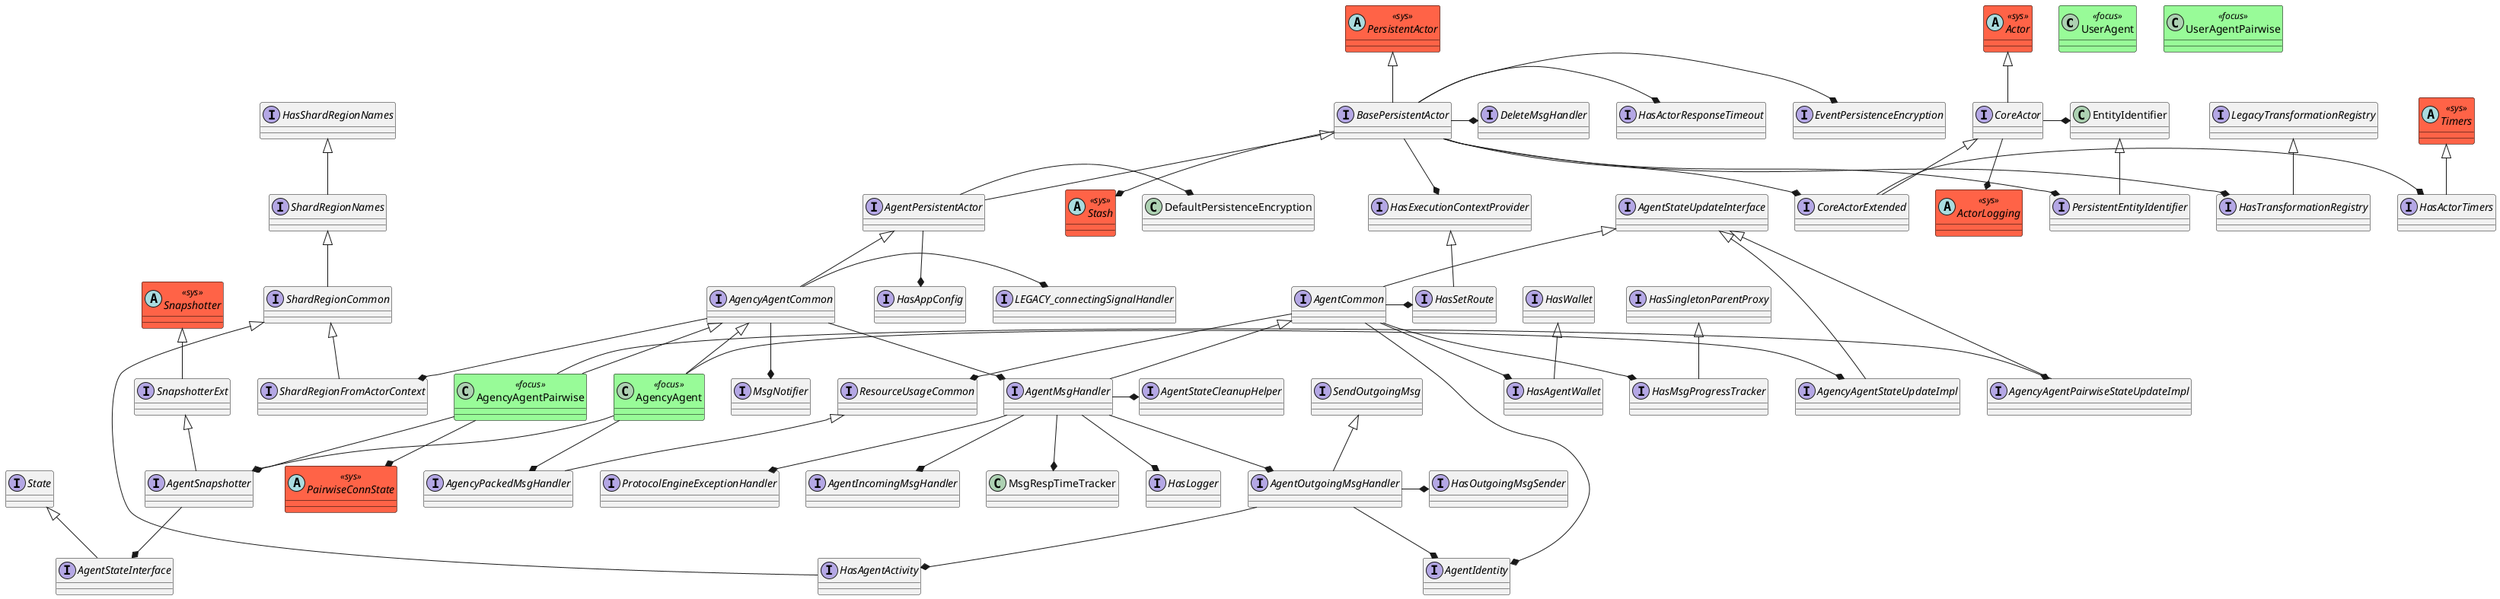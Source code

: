 @startuml
skinparam class {
    BackgroundColor<<focus>> PaleGreen
    BorderColor<<focus>> Black
    BackgroundColor<<sys>> Tomato
    BorderColor<<sys>> Black
}
class UserAgent <<focus>>
class UserAgentPairwise <<focus>>
class AgencyAgent <<focus>>
interface AgencyAgentCommon
interface AgentPersistentActor
interface BasePersistentActor
abstract class PersistentActor <<sys>>
interface EventPersistenceEncryption
interface CoreActorExtended
interface CoreActor
abstract class Actor <<sys>>
class EntityIdentifier
abstract class ActorLogging <<sys>>
interface HasActorTimers
abstract class Timers <<sys>>
interface HasActorResponseTimeout
interface DeleteMsgHandler
interface HasTransformationRegistry
interface LegacyTransformationRegistry
interface PersistentEntityIdentifier
abstract class Stash <<sys>>
interface HasExecutionContextProvider
class DefaultPersistenceEncryption
interface HasAppConfig
interface AgentMsgHandler
interface AgentCommon
interface AgentStateUpdateInterface
interface AgentIdentity
interface HasAgentWallet
interface HasWallet
interface HasSetRoute
interface HasMsgProgressTracker
interface HasSingletonParentProxy
interface ResourceUsageCommon
interface ProtocolEngineExceptionHandler
interface AgentIncomingMsgHandler
interface AgentOutgoingMsgHandler
interface SendOutgoingMsg
interface HasOutgoingMsgSender
interface HasAgentActivity
interface ShardRegionCommon
interface ShardRegionNames
interface HasShardRegionNames
class MsgRespTimeTracker
interface AgentStateCleanupHelper
interface HasLogger
interface ShardRegionFromActorContext
interface MsgNotifier
interface LEGACY_connectingSignalHandler
interface AgencyAgentStateUpdateImpl
interface AgencyPackedMsgHandler
interface AgentSnapshotter
interface AgentStateInterface
interface State
interface SnapshotterExt
abstract class Snapshotter <<sys>>
class AgencyAgentPairwise <<focus>>
interface AgencyAgentPairwiseStateUpdateImpl
abstract class PairwiseConnState <<sys>>

AgencyAgent -up-|> AgencyAgentCommon
AgencyAgent -* AgencyAgentStateUpdateImpl
AgencyAgent -* AgencyPackedMsgHandler
AgencyAgent -down-* AgentSnapshotter
AgencyAgentCommon -up-|> AgentPersistentActor
AgencyAgentCommon --* AgentMsgHandler
AgencyAgentCommon -down-* ShardRegionFromActorContext
AgencyAgentCommon --* MsgNotifier
AgencyAgentCommon -* LEGACY_connectingSignalHandler
AgentPersistentActor -up-|> BasePersistentActor
AgentPersistentActor -* DefaultPersistenceEncryption
AgentPersistentActor --* HasAppConfig
BasePersistentActor -up-|> PersistentActor
BasePersistentActor -* EventPersistenceEncryption
BasePersistentActor --* CoreActorExtended
BasePersistentActor -* HasActorResponseTimeout
BasePersistentActor -* DeleteMsgHandler
BasePersistentActor --* HasTransformationRegistry
BasePersistentActor -* PersistentEntityIdentifier
BasePersistentActor -down-* Stash
BasePersistentActor -down-* HasExecutionContextProvider
CoreActorExtended -up-|> CoreActor
CoreActorExtended -* HasActorTimers
CoreActor -up-|> Actor
CoreActor -* EntityIdentifier
CoreActor -down-* ActorLogging
HasActorTimers -up-|> Timers
HasTransformationRegistry -up-|> LegacyTransformationRegistry
PersistentEntityIdentifier -up-|> EntityIdentifier
AgentMsgHandler -up-|> AgentCommon
AgentMsgHandler -down-* ProtocolEngineExceptionHandler
AgentMsgHandler --* AgentIncomingMsgHandler
AgentMsgHandler --* AgentOutgoingMsgHandler
AgentMsgHandler -down-* MsgRespTimeTracker
AgentMsgHandler -* AgentStateCleanupHelper
AgentMsgHandler -down-* HasLogger
AgentCommon -up-|> AgentStateUpdateInterface
AgentCommon -* AgentIdentity
AgentCommon --* HasAgentWallet
AgentCommon -* HasSetRoute
AgentCommon --* HasMsgProgressTracker
AgentCommon --* ResourceUsageCommon
HasAgentWallet -up-|> HasWallet
HasSetRoute -up-|> HasExecutionContextProvider
HasMsgProgressTracker -up-|> HasSingletonParentProxy
AgentOutgoingMsgHandler -up-|> SendOutgoingMsg
AgentOutgoingMsgHandler -down-* AgentIdentity
AgentOutgoingMsgHandler -* HasOutgoingMsgSender
AgentOutgoingMsgHandler -down-* HasAgentActivity
HasAgentActivity -up-|> ShardRegionCommon
ShardRegionCommon -up-|> ShardRegionNames
ShardRegionNames -up-|> HasShardRegionNames
ShardRegionFromActorContext -up-|> ShardRegionCommon
AgencyAgentStateUpdateImpl -up-|> AgentStateUpdateInterface
AgencyPackedMsgHandler -up-|> ResourceUsageCommon
AgentSnapshotter --* AgentStateInterface
AgentSnapshotter -up-|> SnapshotterExt
AgentStateInterface -up-|> State
SnapshotterExt -up-|> Snapshotter
AgencyAgentPairwise -up-|> AgencyAgentCommon
AgencyAgentPairwise -* AgencyAgentPairwiseStateUpdateImpl
AgencyAgentPairwise -down-* PairwiseConnState
AgencyAgentPairwise -down-* AgentSnapshotter
AgencyAgentPairwiseStateUpdateImpl -up-|> AgentStateUpdateInterface

@enduml
